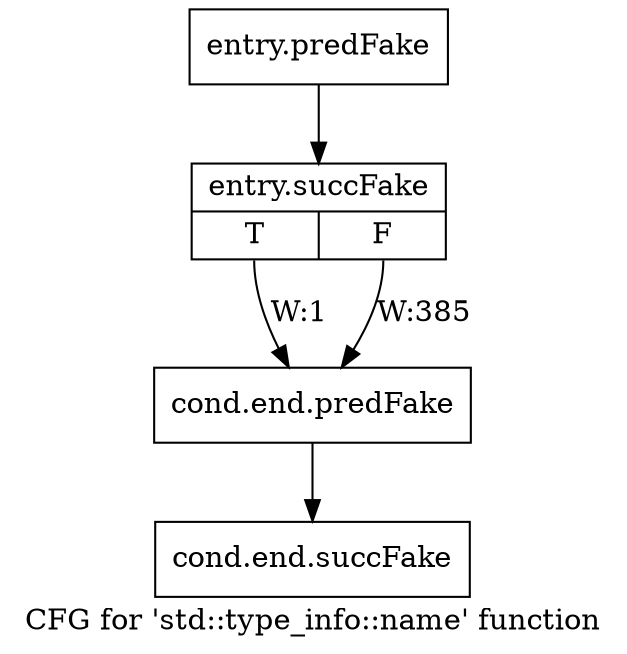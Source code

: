 digraph "CFG for 'std::type_info::name' function" {
	label="CFG for 'std::type_info::name' function";

	Node0x4a5c960 [shape=record,filename="",linenumber="",label="{entry.predFake}"];
	Node0x4a5c960 -> Node0x4aa6d00[ callList="" memoryops="" filename="/tools/Xilinx/Vitis_HLS/2022.1/tps/lnx64/gcc-8.3.0/lib/gcc/x86_64-pc-linux-gnu/8.3.0/../../../../include/c++/8.3.0/typeinfo" execusionnum="384"];
	Node0x4aa6d00 [shape=record,filename="/tools/Xilinx/Vitis_HLS/2022.1/tps/lnx64/gcc-8.3.0/lib/gcc/x86_64-pc-linux-gnu/8.3.0/../../../../include/c++/8.3.0/typeinfo",linenumber="100",label="{entry.succFake|{<s0>T|<s1>F}}"];
	Node0x4aa6d00:s0 -> Node0x4a5d600[label="W:1" callList="" memoryops="" filename="/tools/Xilinx/Vitis_HLS/2022.1/tps/lnx64/gcc-8.3.0/lib/gcc/x86_64-pc-linux-gnu/8.3.0/../../../../include/c++/8.3.0/typeinfo" execusionnum="0"];
	Node0x4aa6d00:s1 -> Node0x4a5d600[label="W:385" callList="" memoryops="" filename="/tools/Xilinx/Vitis_HLS/2022.1/tps/lnx64/gcc-8.3.0/lib/gcc/x86_64-pc-linux-gnu/8.3.0/../../../../include/c++/8.3.0/typeinfo" execusionnum="384"];
	Node0x4a5d600 [shape=record,filename="/tools/Xilinx/Vitis_HLS/2022.1/tps/lnx64/gcc-8.3.0/lib/gcc/x86_64-pc-linux-gnu/8.3.0/../../../../include/c++/8.3.0/typeinfo",linenumber="100",label="{cond.end.predFake}"];
	Node0x4a5d600 -> Node0x4aad3b0[ callList="" memoryops="" filename="/tools/Xilinx/Vitis_HLS/2022.1/tps/lnx64/gcc-8.3.0/lib/gcc/x86_64-pc-linux-gnu/8.3.0/../../../../include/c++/8.3.0/typeinfo" execusionnum="384"];
	Node0x4aad3b0 [shape=record,filename="/tools/Xilinx/Vitis_HLS/2022.1/tps/lnx64/gcc-8.3.0/lib/gcc/x86_64-pc-linux-gnu/8.3.0/../../../../include/c++/8.3.0/typeinfo",linenumber="100",label="{cond.end.succFake}"];
}
